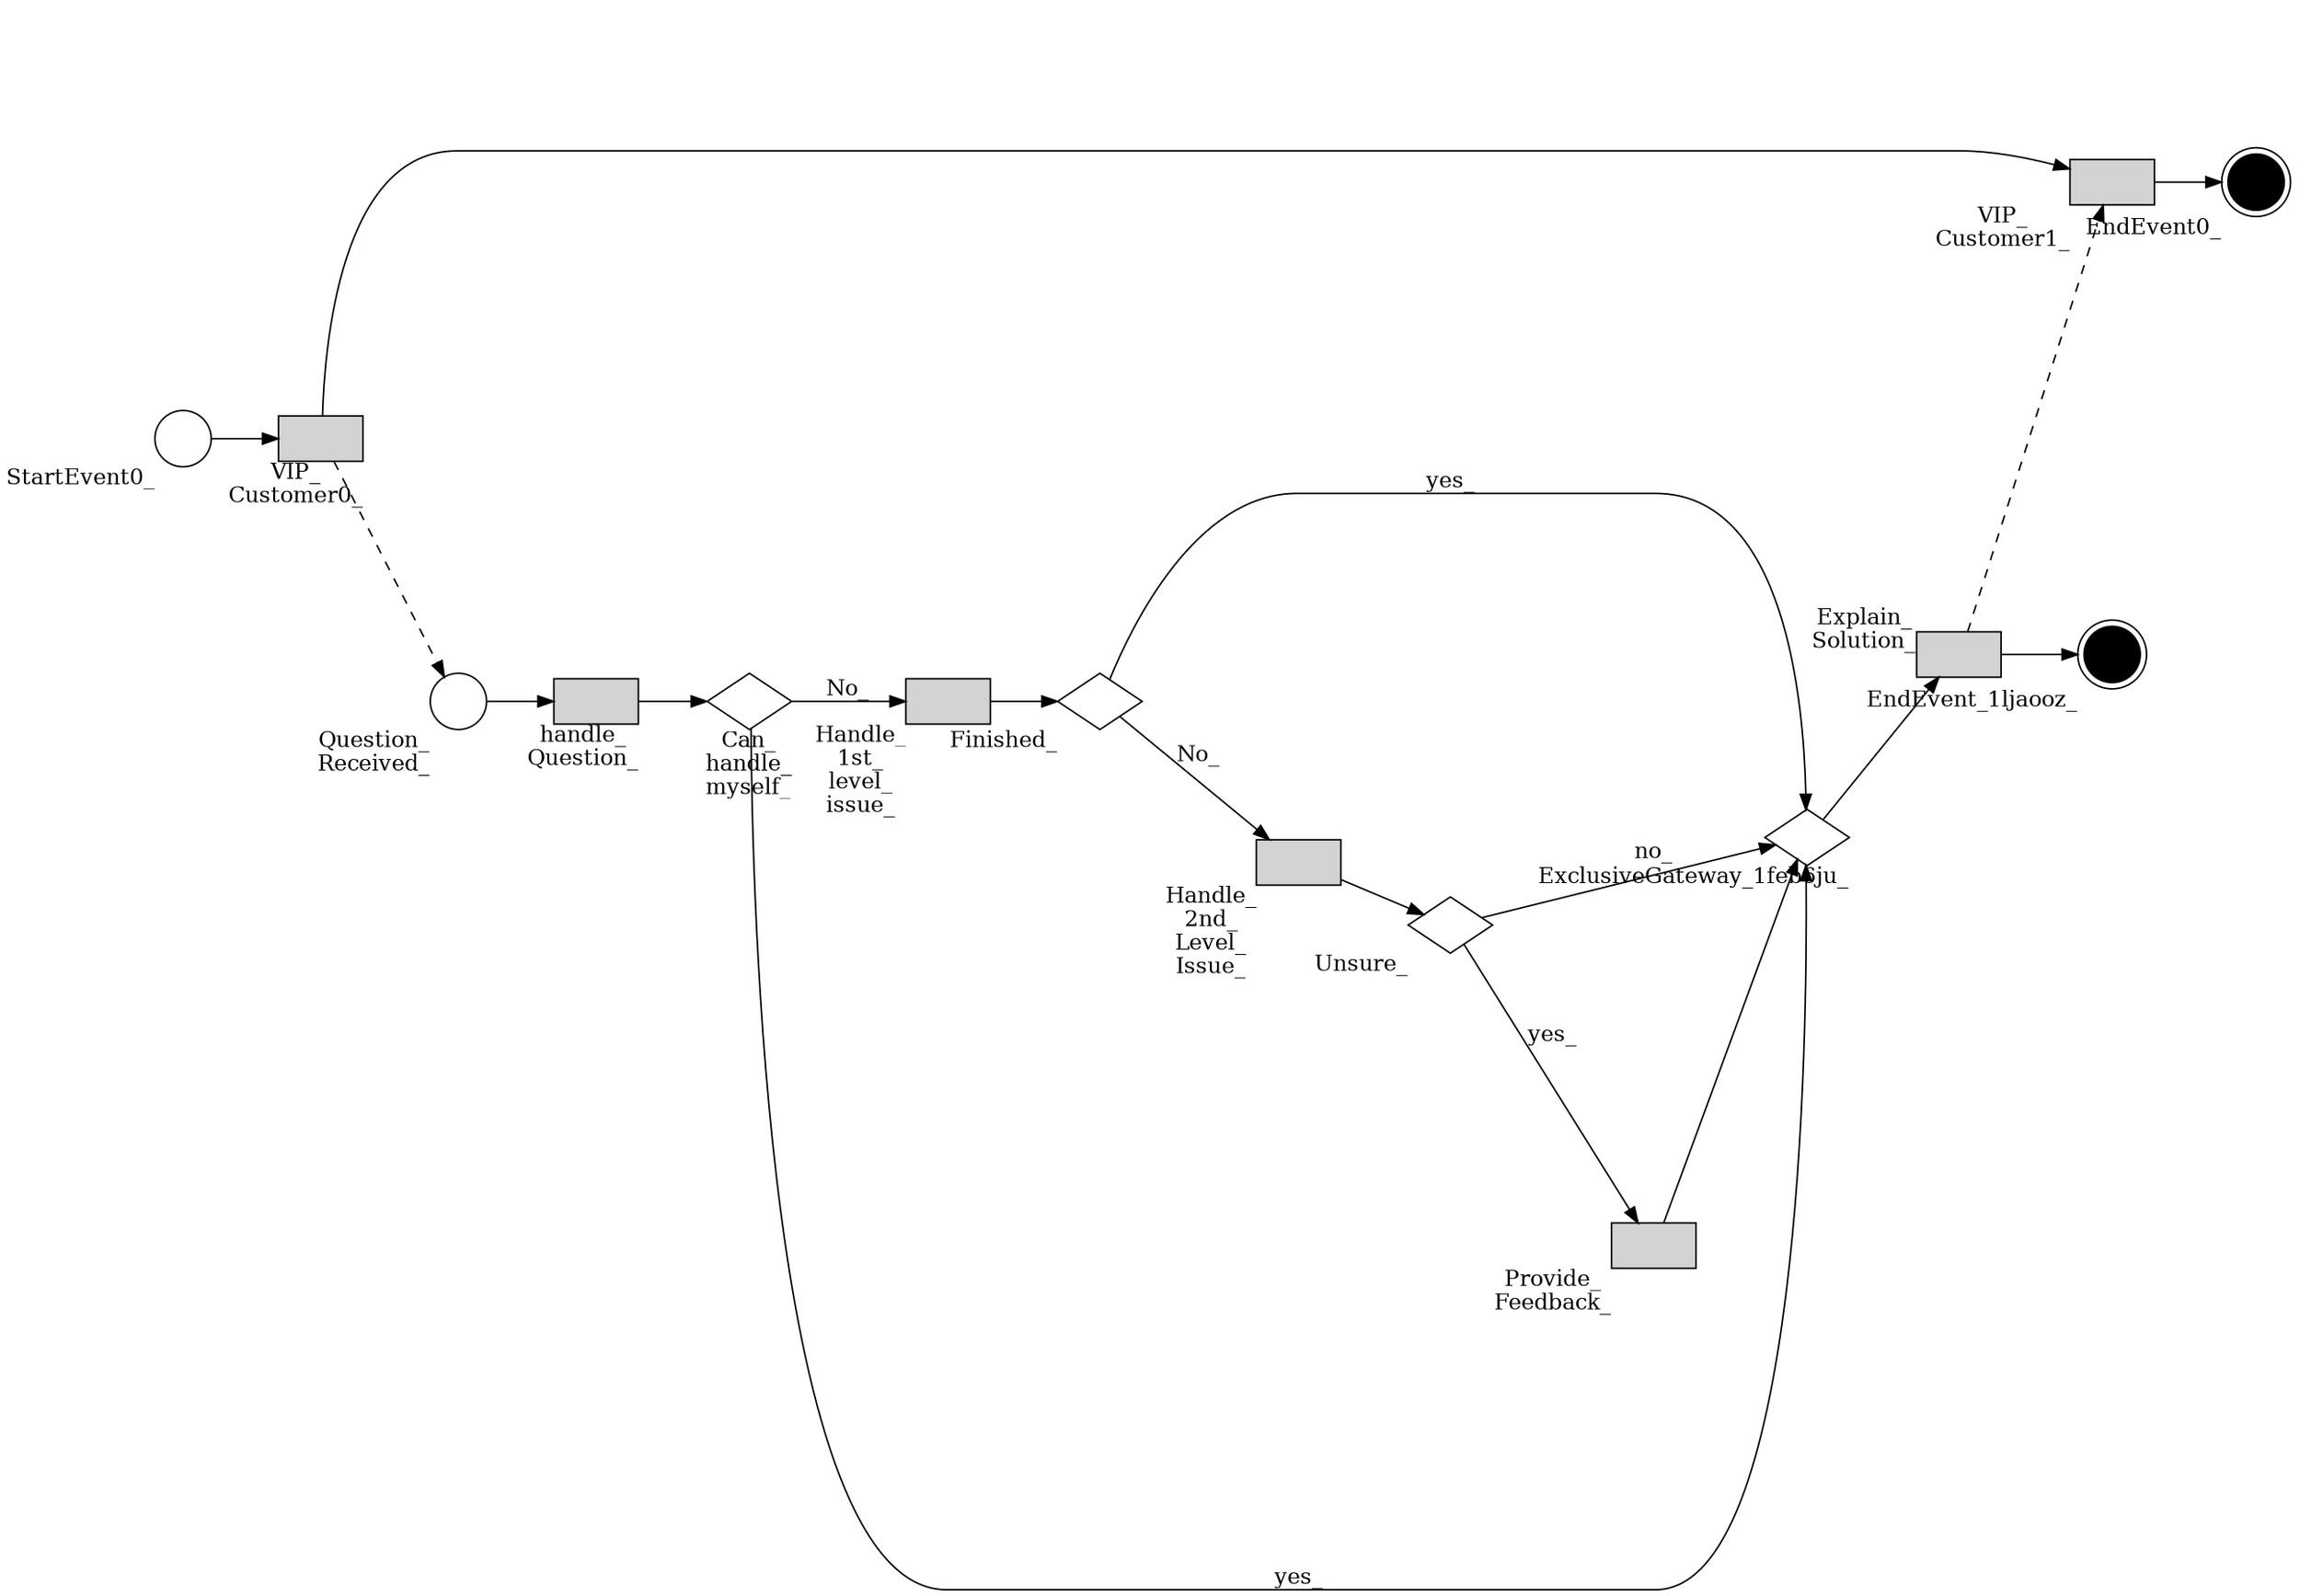 digraph D { 
 rankdir=LR;
 size="19,12" ; 
 ratio="fill";
 fontsize="15" 
;EndEvent_1ljaooz_ [shape = doublecircle,style=filled ,label= "", xlabel="EndEvent_1ljaooz_
 "  , fillcolor=black] ;
VIP_Customer1_ [ shape = box ,style=filled,height= 0.4,label= "", xlabel="VIP_
Customer1_
 " ] ;
Handle_1st_level_issue_ [ shape = box ,style=filled,height= 0.4,label= "", xlabel="Handle_
1st_
level_
issue_
 " ] ;
Question_Received_ [shape = circle ,label= "" , xlabel="Question_
Received_
 " ] ;
ExclusiveGateway_1feb6ju_ [shape = diamond ,label= "", xlabel="ExclusiveGateway_1feb6ju_
 " ] ;
Unsure_ [shape = diamond ,label= "", xlabel="Unsure_
 " ] ;
Finished_ [shape = diamond ,label= "", xlabel="Finished_
 " ] ;
Explain_Solution_ [ shape = box ,style=filled,height= 0.4,label= "", xlabel="Explain_
Solution_
 " ] ;
Handle_2nd_Level_Issue_ [ shape = box ,style=filled,height= 0.4,label= "", xlabel="Handle_
2nd_
Level_
Issue_
 " ] ;
handle_Question_ [ shape = box ,style=filled,height= 0.4,label= "", xlabel="handle_
Question_
 " ] ;
StartEvent0_ [shape = circle ,label= "" , xlabel="StartEvent0_
 " ] ;
Provide_Feedback_ [ shape = box ,style=filled,height= 0.4,label= "", xlabel="Provide_
Feedback_
 " ] ;
VIP_Customer0_ [ shape = box ,style=filled,height= 0.4,label= "", xlabel="VIP_
Customer0_
 " ] ;
Can_handle_myself_ [shape = diamond ,label= "", xlabel="Can_
handle_
myself_
 " ] ;
EndEvent0_ [shape = doublecircle,style=filled ,label= "", xlabel="EndEvent0_
 "  , fillcolor=black] ;
VIP_Customer1_-> { EndEvent0_}
Handle_1st_level_issue_-> { Finished_}
Question_Received_-> { handle_Question_}
ExclusiveGateway_1feb6ju_-> { Explain_Solution_}
Unsure_-> { Provide_Feedback_}[label = "yes_"];
Unsure_-> { ExclusiveGateway_1feb6ju_}[label = "no_"];
Finished_-> { Handle_2nd_Level_Issue_}[label = "No_"];
Finished_-> { ExclusiveGateway_1feb6ju_}[label = "yes_"];
Explain_Solution_-> { EndEvent_1ljaooz_}
Explain_Solution_-> { VIP_Customer1_}[style = dashed]
Handle_2nd_Level_Issue_-> { Unsure_}
handle_Question_-> { Can_handle_myself_}
StartEvent0_-> { VIP_Customer0_}
Provide_Feedback_-> { ExclusiveGateway_1feb6ju_}
VIP_Customer0_-> { Question_Received_}[style = dashed]
VIP_Customer0_-> { VIP_Customer1_}
Can_handle_myself_-> { Handle_1st_level_issue_}[label = "No_"];
Can_handle_myself_-> { ExclusiveGateway_1feb6ju_}[label = "yes_"];
}